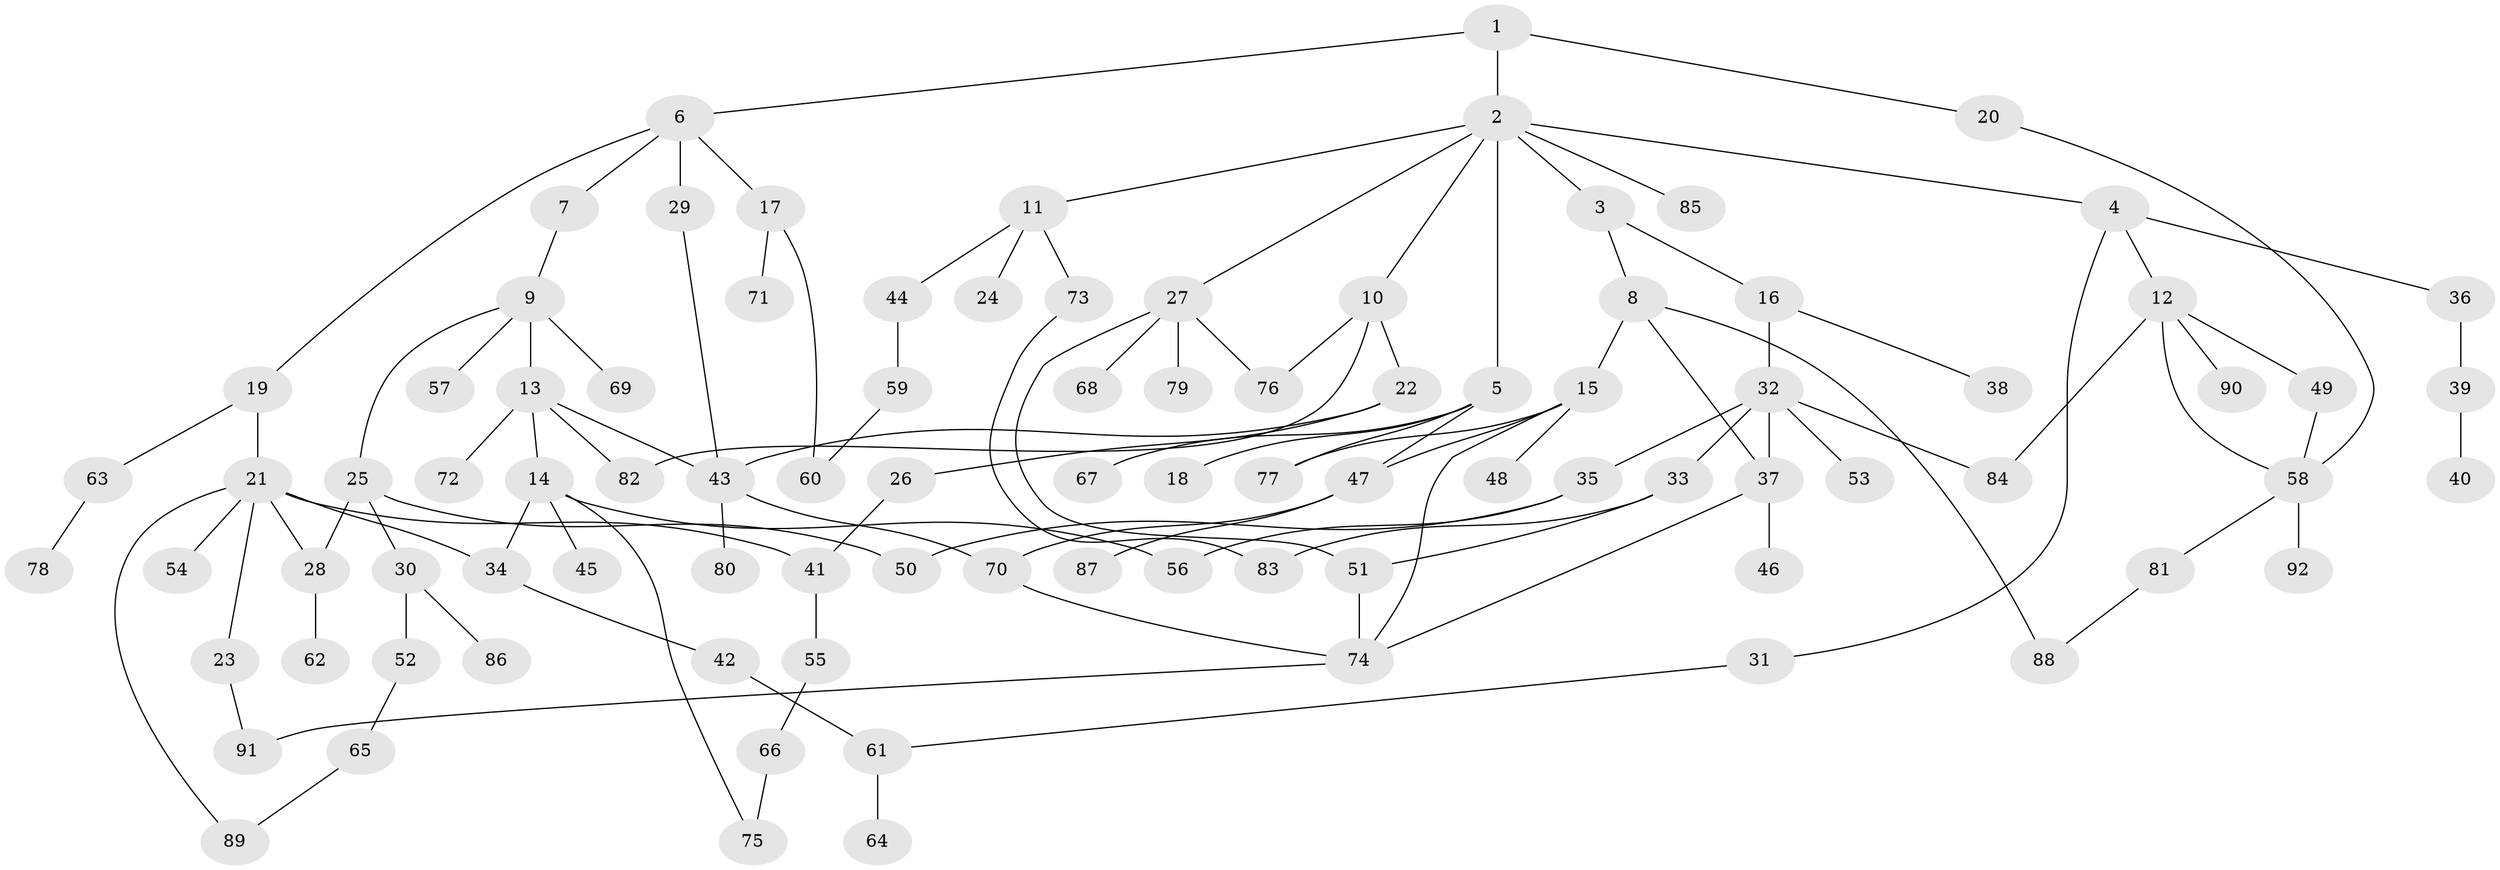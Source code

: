// coarse degree distribution, {4: 0.09375, 5: 0.09375, 2: 0.296875, 1: 0.34375, 13: 0.015625, 3: 0.109375, 6: 0.015625, 7: 0.015625, 11: 0.015625}
// Generated by graph-tools (version 1.1) at 2025/44/03/04/25 21:44:47]
// undirected, 92 vertices, 118 edges
graph export_dot {
graph [start="1"]
  node [color=gray90,style=filled];
  1;
  2;
  3;
  4;
  5;
  6;
  7;
  8;
  9;
  10;
  11;
  12;
  13;
  14;
  15;
  16;
  17;
  18;
  19;
  20;
  21;
  22;
  23;
  24;
  25;
  26;
  27;
  28;
  29;
  30;
  31;
  32;
  33;
  34;
  35;
  36;
  37;
  38;
  39;
  40;
  41;
  42;
  43;
  44;
  45;
  46;
  47;
  48;
  49;
  50;
  51;
  52;
  53;
  54;
  55;
  56;
  57;
  58;
  59;
  60;
  61;
  62;
  63;
  64;
  65;
  66;
  67;
  68;
  69;
  70;
  71;
  72;
  73;
  74;
  75;
  76;
  77;
  78;
  79;
  80;
  81;
  82;
  83;
  84;
  85;
  86;
  87;
  88;
  89;
  90;
  91;
  92;
  1 -- 2;
  1 -- 6;
  1 -- 20;
  2 -- 3;
  2 -- 4;
  2 -- 5;
  2 -- 10;
  2 -- 11;
  2 -- 27;
  2 -- 85;
  3 -- 8;
  3 -- 16;
  4 -- 12;
  4 -- 31;
  4 -- 36;
  5 -- 18;
  5 -- 67;
  5 -- 77;
  5 -- 47;
  6 -- 7;
  6 -- 17;
  6 -- 19;
  6 -- 29;
  7 -- 9;
  8 -- 15;
  8 -- 37;
  8 -- 88;
  9 -- 13;
  9 -- 25;
  9 -- 57;
  9 -- 69;
  10 -- 22;
  10 -- 76;
  10 -- 82;
  11 -- 24;
  11 -- 44;
  11 -- 73;
  12 -- 49;
  12 -- 58;
  12 -- 90;
  12 -- 84;
  13 -- 14;
  13 -- 72;
  13 -- 43;
  13 -- 82;
  14 -- 45;
  14 -- 75;
  14 -- 56;
  14 -- 34;
  15 -- 47;
  15 -- 48;
  15 -- 77;
  15 -- 74;
  16 -- 32;
  16 -- 38;
  17 -- 71;
  17 -- 60;
  19 -- 21;
  19 -- 63;
  20 -- 58;
  21 -- 23;
  21 -- 34;
  21 -- 41;
  21 -- 54;
  21 -- 89;
  21 -- 28;
  22 -- 26;
  22 -- 43;
  23 -- 91;
  25 -- 28;
  25 -- 30;
  25 -- 50;
  26 -- 41;
  27 -- 51;
  27 -- 68;
  27 -- 79;
  27 -- 76;
  28 -- 62;
  29 -- 43;
  30 -- 52;
  30 -- 86;
  31 -- 61;
  32 -- 33;
  32 -- 35;
  32 -- 53;
  32 -- 84;
  32 -- 37;
  33 -- 83;
  33 -- 51;
  34 -- 42;
  35 -- 50;
  35 -- 56;
  36 -- 39;
  37 -- 46;
  37 -- 74;
  39 -- 40;
  41 -- 55;
  42 -- 61;
  43 -- 80;
  43 -- 70;
  44 -- 59;
  47 -- 70;
  47 -- 87;
  49 -- 58;
  51 -- 74;
  52 -- 65;
  55 -- 66;
  58 -- 81;
  58 -- 92;
  59 -- 60;
  61 -- 64;
  63 -- 78;
  65 -- 89;
  66 -- 75;
  70 -- 74;
  73 -- 83;
  74 -- 91;
  81 -- 88;
}
